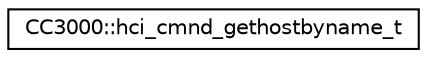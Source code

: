 digraph "Graphical Class Hierarchy"
{
  edge [fontname="Helvetica",fontsize="10",labelfontname="Helvetica",labelfontsize="10"];
  node [fontname="Helvetica",fontsize="10",shape=record];
  rankdir="LR";
  Node1 [label="CC3000::hci_cmnd_gethostbyname_t",height=0.2,width=0.4,color="black", fillcolor="white", style="filled",URL="$d5/dea/structCC3000_1_1hci__cmnd__gethostbyname__t.html"];
}
